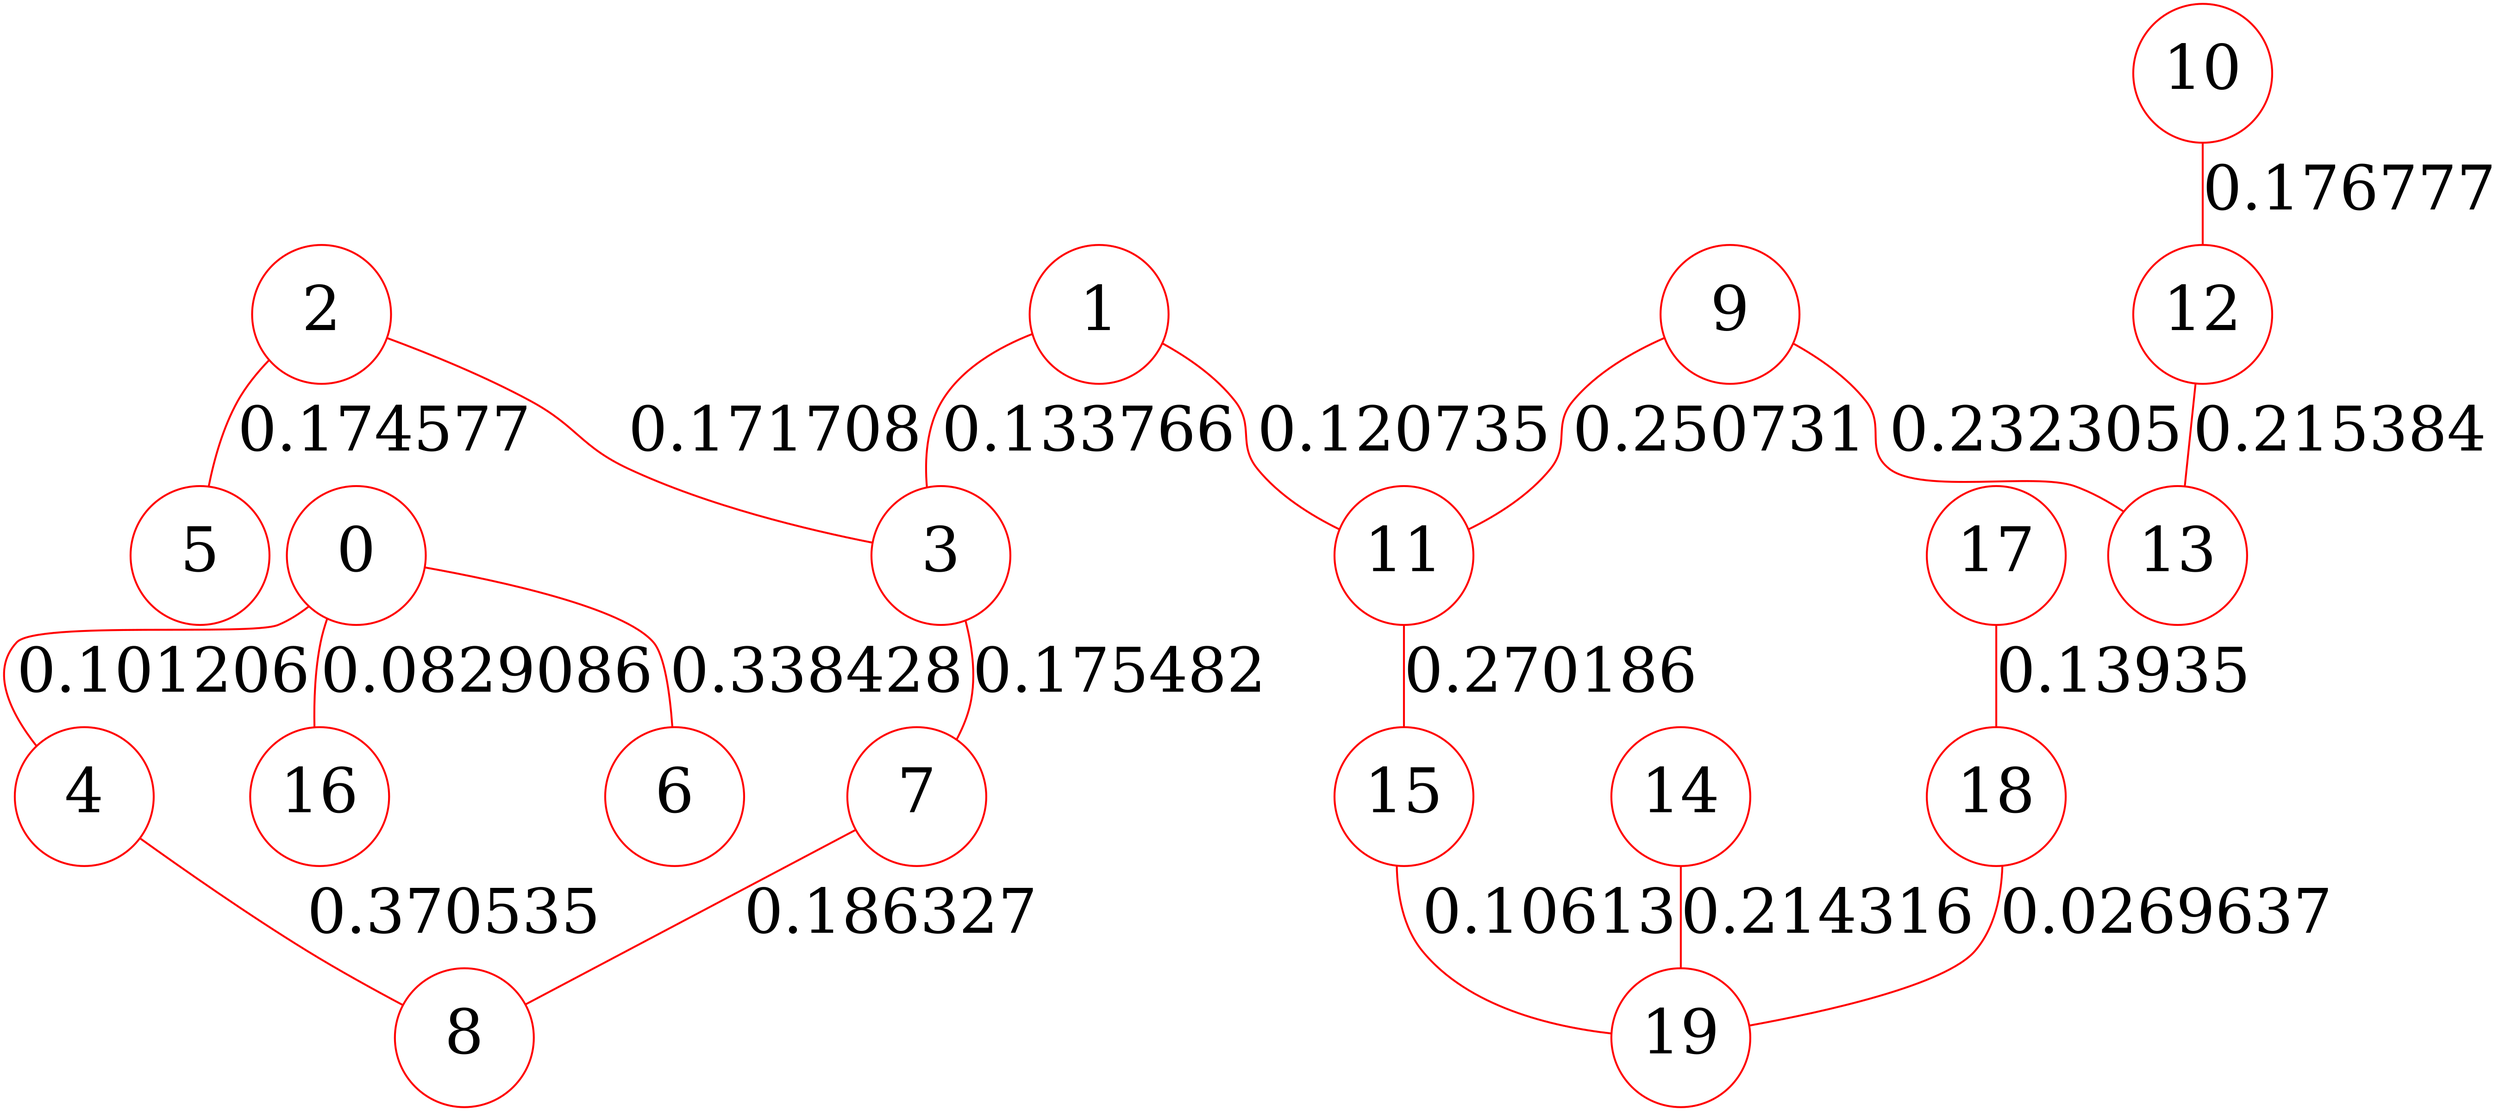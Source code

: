 Graph G {
node [shape=circle; fixedsize=true; color=red; height=2.0; fontsize=64; style="bold"];
edge [color=red; fontsize=64; style="bold"];
0 [pos="0,19!"];
0 -- 16 [label="0.0829086"];
0 -- 4 [label="0.101206"];
0 -- 6 [label="0.338428"];
1 [pos="58,35!"];
1 -- 11 [label="0.120735"];
1 -- 3 [label="0.133766"];
2 [pos="82,17!"];
2 -- 3 [label="0.171708"];
2 -- 5 [label="0.174577"];
3 [pos="71,30!"];
3 -- 7 [label="0.175482"];
4 [pos="9,14!"];
4 -- 8 [label="0.370535"];
5 [pos="98,11!"];
6 [pos="0,53!"];
7 [pos="60,16!"];
7 -- 8 [label="0.186327"];
8 [pos="45,5!"];
9 [pos="78,51!"];
9 -- 13 [label="0.232305"];
9 -- 11 [label="0.250731"];
10 [pos="87,95!"];
10 -- 12 [label="0.176777"];
11 [pos="53,46!"];
11 -- 15 [label="0.270186"];
12 [pos="86,77!"];
12 -- 13 [label="0.215384"];
13 [pos="99,61!"];
14 [pos="26,84!"];
14 -- 19 [label="0.214316"];
15 [pos="37,67!"];
15 -- 19 [label="0.10613"];
16 [pos="0,27!"];
17 [pos="58,83!"];
17 -- 18 [label="0.13935"];
18 [pos="48,74!"];
18 -- 19 [label="0.0269637"];
19 [pos="45,74!"];
}